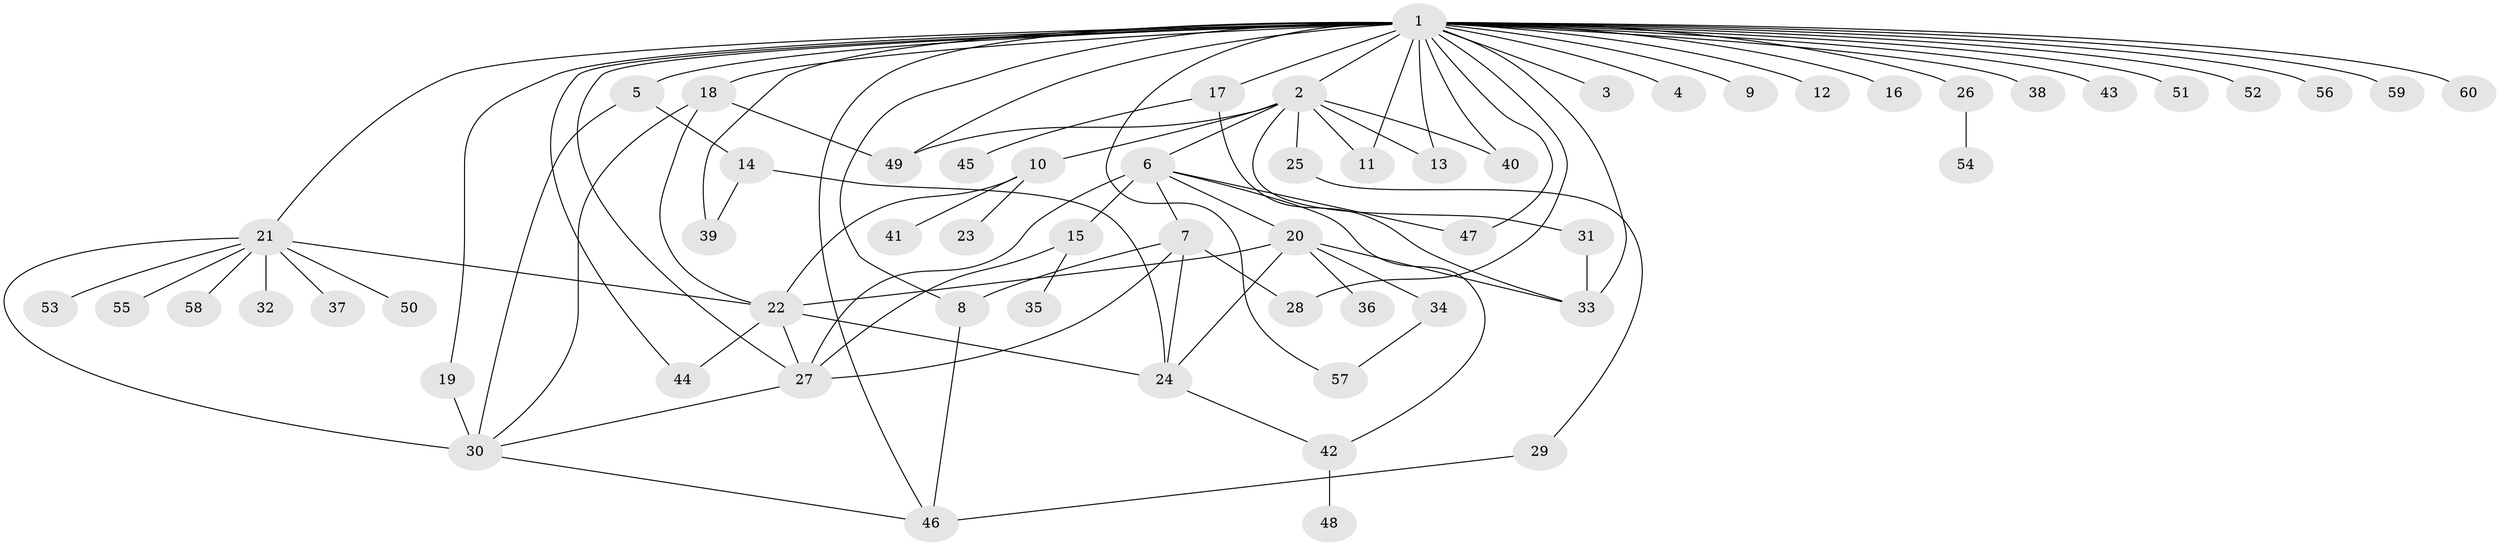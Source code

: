 // original degree distribution, {40: 0.008620689655172414, 11: 0.008620689655172414, 2: 0.25, 5: 0.0603448275862069, 9: 0.017241379310344827, 6: 0.02586206896551724, 4: 0.034482758620689655, 1: 0.4396551724137931, 3: 0.12931034482758622, 8: 0.017241379310344827, 10: 0.008620689655172414}
// Generated by graph-tools (version 1.1) at 2025/35/03/09/25 02:35:26]
// undirected, 60 vertices, 91 edges
graph export_dot {
graph [start="1"]
  node [color=gray90,style=filled];
  1;
  2;
  3;
  4;
  5;
  6;
  7;
  8;
  9;
  10;
  11;
  12;
  13;
  14;
  15;
  16;
  17;
  18;
  19;
  20;
  21;
  22;
  23;
  24;
  25;
  26;
  27;
  28;
  29;
  30;
  31;
  32;
  33;
  34;
  35;
  36;
  37;
  38;
  39;
  40;
  41;
  42;
  43;
  44;
  45;
  46;
  47;
  48;
  49;
  50;
  51;
  52;
  53;
  54;
  55;
  56;
  57;
  58;
  59;
  60;
  1 -- 2 [weight=1.0];
  1 -- 3 [weight=1.0];
  1 -- 4 [weight=1.0];
  1 -- 5 [weight=1.0];
  1 -- 8 [weight=1.0];
  1 -- 9 [weight=1.0];
  1 -- 11 [weight=1.0];
  1 -- 12 [weight=1.0];
  1 -- 13 [weight=1.0];
  1 -- 16 [weight=1.0];
  1 -- 17 [weight=2.0];
  1 -- 18 [weight=1.0];
  1 -- 19 [weight=1.0];
  1 -- 21 [weight=1.0];
  1 -- 26 [weight=1.0];
  1 -- 27 [weight=1.0];
  1 -- 28 [weight=1.0];
  1 -- 33 [weight=1.0];
  1 -- 38 [weight=1.0];
  1 -- 39 [weight=2.0];
  1 -- 40 [weight=1.0];
  1 -- 43 [weight=1.0];
  1 -- 44 [weight=1.0];
  1 -- 46 [weight=1.0];
  1 -- 47 [weight=1.0];
  1 -- 49 [weight=1.0];
  1 -- 51 [weight=1.0];
  1 -- 52 [weight=1.0];
  1 -- 56 [weight=1.0];
  1 -- 57 [weight=1.0];
  1 -- 59 [weight=1.0];
  1 -- 60 [weight=1.0];
  2 -- 6 [weight=1.0];
  2 -- 10 [weight=1.0];
  2 -- 11 [weight=1.0];
  2 -- 13 [weight=2.0];
  2 -- 25 [weight=1.0];
  2 -- 31 [weight=1.0];
  2 -- 40 [weight=1.0];
  2 -- 49 [weight=1.0];
  5 -- 14 [weight=2.0];
  5 -- 30 [weight=1.0];
  6 -- 7 [weight=1.0];
  6 -- 15 [weight=1.0];
  6 -- 20 [weight=1.0];
  6 -- 27 [weight=1.0];
  6 -- 42 [weight=1.0];
  6 -- 47 [weight=1.0];
  7 -- 8 [weight=1.0];
  7 -- 24 [weight=1.0];
  7 -- 27 [weight=1.0];
  7 -- 28 [weight=1.0];
  8 -- 46 [weight=1.0];
  10 -- 22 [weight=1.0];
  10 -- 23 [weight=1.0];
  10 -- 41 [weight=1.0];
  14 -- 24 [weight=1.0];
  14 -- 39 [weight=1.0];
  15 -- 27 [weight=1.0];
  15 -- 35 [weight=1.0];
  17 -- 33 [weight=1.0];
  17 -- 45 [weight=1.0];
  18 -- 22 [weight=1.0];
  18 -- 30 [weight=1.0];
  18 -- 49 [weight=1.0];
  19 -- 30 [weight=3.0];
  20 -- 22 [weight=1.0];
  20 -- 24 [weight=2.0];
  20 -- 33 [weight=1.0];
  20 -- 34 [weight=1.0];
  20 -- 36 [weight=1.0];
  21 -- 22 [weight=1.0];
  21 -- 30 [weight=1.0];
  21 -- 32 [weight=1.0];
  21 -- 37 [weight=1.0];
  21 -- 50 [weight=1.0];
  21 -- 53 [weight=1.0];
  21 -- 55 [weight=1.0];
  21 -- 58 [weight=1.0];
  22 -- 24 [weight=2.0];
  22 -- 27 [weight=1.0];
  22 -- 44 [weight=1.0];
  24 -- 42 [weight=1.0];
  25 -- 29 [weight=1.0];
  26 -- 54 [weight=2.0];
  27 -- 30 [weight=1.0];
  29 -- 46 [weight=1.0];
  30 -- 46 [weight=1.0];
  31 -- 33 [weight=2.0];
  34 -- 57 [weight=1.0];
  42 -- 48 [weight=1.0];
}
